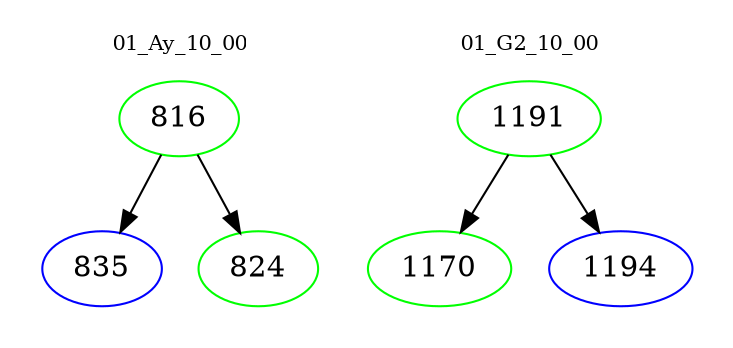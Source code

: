 digraph{
subgraph cluster_0 {
color = white
label = "01_Ay_10_00";
fontsize=10;
T0_816 [label="816", color="green"]
T0_816 -> T0_835 [color="black"]
T0_835 [label="835", color="blue"]
T0_816 -> T0_824 [color="black"]
T0_824 [label="824", color="green"]
}
subgraph cluster_1 {
color = white
label = "01_G2_10_00";
fontsize=10;
T1_1191 [label="1191", color="green"]
T1_1191 -> T1_1170 [color="black"]
T1_1170 [label="1170", color="green"]
T1_1191 -> T1_1194 [color="black"]
T1_1194 [label="1194", color="blue"]
}
}
